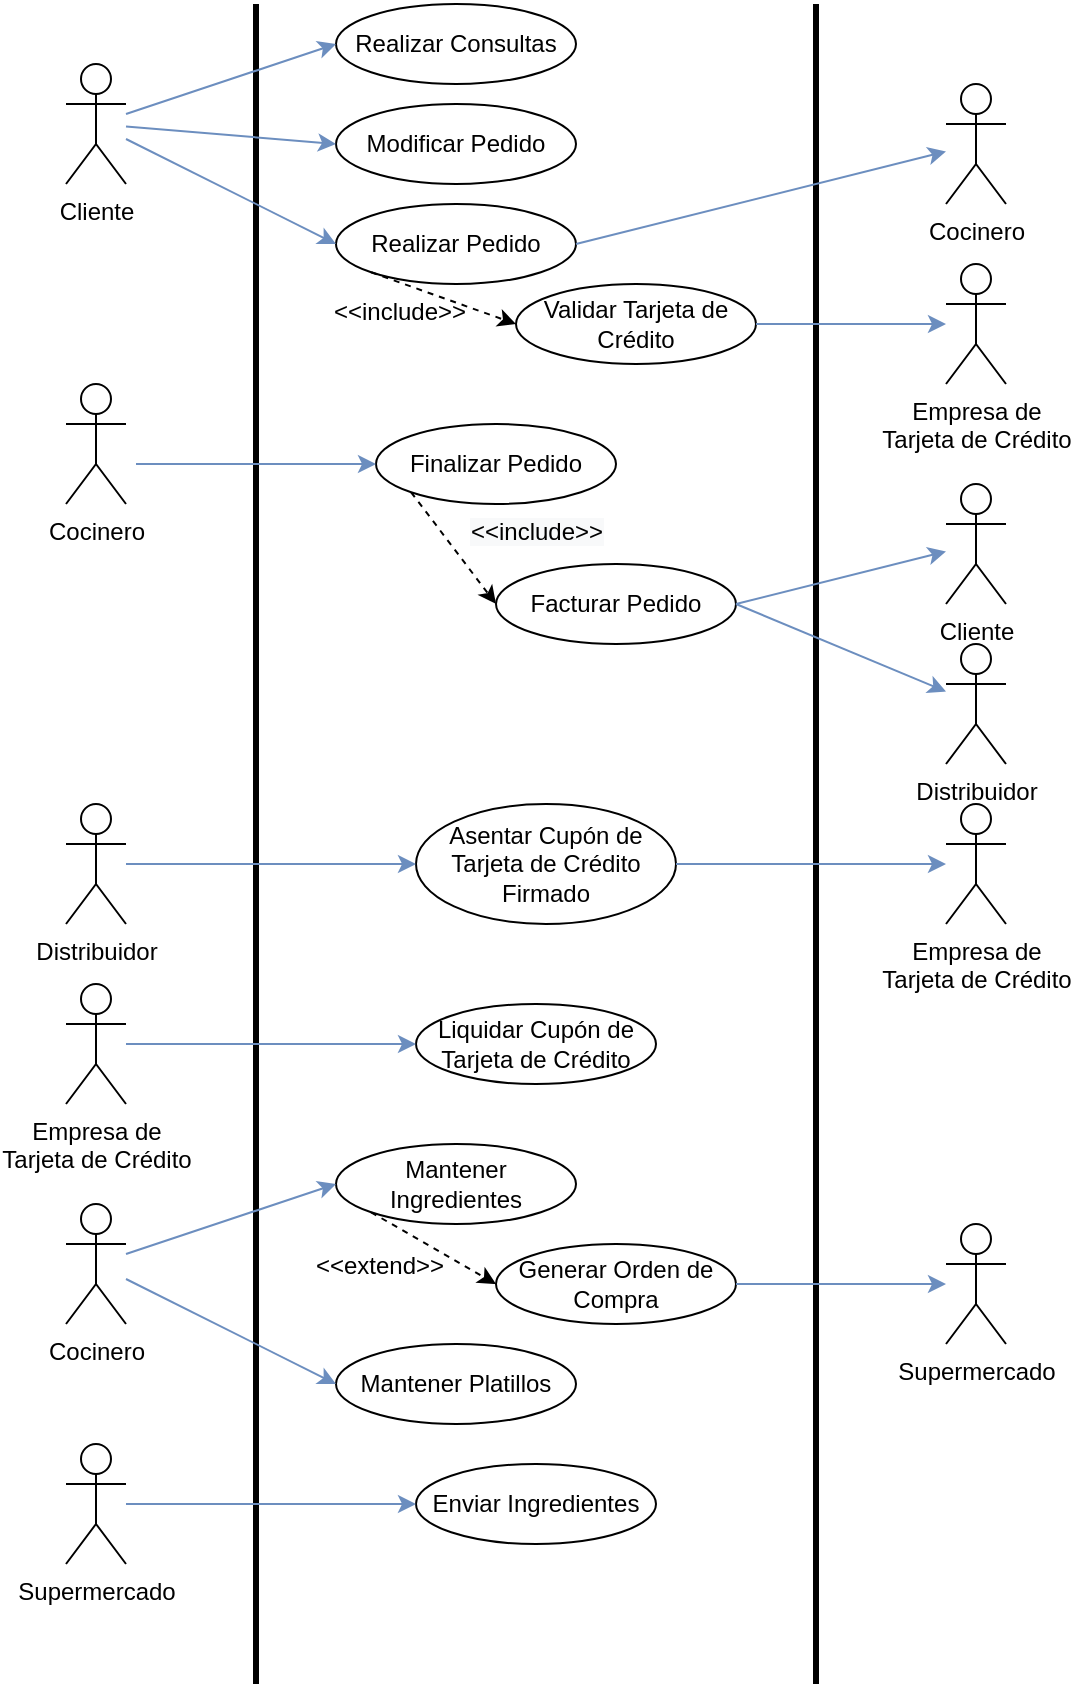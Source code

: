 <mxfile version="13.10.0" type="device"><diagram id="zngwCTSnNqY8AsrBJGvs" name="Page-1"><mxGraphModel dx="1422" dy="754" grid="1" gridSize="10" guides="1" tooltips="1" connect="1" arrows="1" fold="1" page="1" pageScale="1" pageWidth="850" pageHeight="1100" math="0" shadow="0"><root><mxCell id="0"/><mxCell id="1" parent="0"/><mxCell id="RLjeAVOQxVMwUplg_oB_-1" value="" style="endArrow=none;html=1;strokeWidth=3;" parent="1" edge="1"><mxGeometry width="50" height="50" relative="1" as="geometry"><mxPoint x="160" y="880" as="sourcePoint"/><mxPoint x="160" y="40" as="targetPoint"/></mxGeometry></mxCell><mxCell id="RLjeAVOQxVMwUplg_oB_-2" value="" style="endArrow=none;html=1;strokeWidth=3;" parent="1" edge="1"><mxGeometry width="50" height="50" relative="1" as="geometry"><mxPoint x="440" y="880" as="sourcePoint"/><mxPoint x="440" y="40" as="targetPoint"/></mxGeometry></mxCell><mxCell id="RLjeAVOQxVMwUplg_oB_-3" value="Cliente" style="shape=umlActor;verticalLabelPosition=bottom;verticalAlign=top;html=1;outlineConnect=0;" parent="1" vertex="1"><mxGeometry x="65" y="70" width="30" height="60" as="geometry"/></mxCell><mxCell id="RLjeAVOQxVMwUplg_oB_-9" value="Realizar Consultas" style="ellipse;whiteSpace=wrap;html=1;strokeWidth=1;fontSize=12;" parent="1" vertex="1"><mxGeometry x="200" y="40" width="120" height="40" as="geometry"/></mxCell><mxCell id="RLjeAVOQxVMwUplg_oB_-15" value="" style="endArrow=classic;html=1;strokeWidth=1;fontSize=14;fillColor=#dae8fc;strokeColor=#6c8ebf;entryX=0;entryY=0.5;entryDx=0;entryDy=0;" parent="1" source="RLjeAVOQxVMwUplg_oB_-3" target="RLjeAVOQxVMwUplg_oB_-9" edge="1"><mxGeometry width="50" height="50" relative="1" as="geometry"><mxPoint x="340" y="160" as="sourcePoint"/><mxPoint x="110" y="40" as="targetPoint"/></mxGeometry></mxCell><mxCell id="RLjeAVOQxVMwUplg_oB_-17" value="Realizar Pedido" style="ellipse;whiteSpace=wrap;html=1;strokeWidth=1;fontSize=12;" parent="1" vertex="1"><mxGeometry x="200" y="140" width="120" height="40" as="geometry"/></mxCell><mxCell id="RLjeAVOQxVMwUplg_oB_-18" value="" style="endArrow=classic;html=1;strokeWidth=1;fontSize=14;fillColor=#dae8fc;strokeColor=#6c8ebf;entryX=0;entryY=0.5;entryDx=0;entryDy=0;" parent="1" source="RLjeAVOQxVMwUplg_oB_-3" target="RLjeAVOQxVMwUplg_oB_-17" edge="1"><mxGeometry width="50" height="50" relative="1" as="geometry"><mxPoint x="250" y="75" as="sourcePoint"/><mxPoint x="105" y="133.906" as="targetPoint"/></mxGeometry></mxCell><mxCell id="RLjeAVOQxVMwUplg_oB_-21" value="Modificar Pedido" style="ellipse;whiteSpace=wrap;html=1;strokeWidth=1;fontSize=12;" parent="1" vertex="1"><mxGeometry x="200" y="90" width="120" height="40" as="geometry"/></mxCell><mxCell id="RLjeAVOQxVMwUplg_oB_-23" value="" style="endArrow=classic;html=1;strokeWidth=1;fontSize=14;fillColor=#dae8fc;strokeColor=#6c8ebf;entryX=0;entryY=0.5;entryDx=0;entryDy=0;" parent="1" source="RLjeAVOQxVMwUplg_oB_-3" target="RLjeAVOQxVMwUplg_oB_-21" edge="1"><mxGeometry width="50" height="50" relative="1" as="geometry"><mxPoint x="105" y="138.125" as="sourcePoint"/><mxPoint x="250" y="120" as="targetPoint"/></mxGeometry></mxCell><mxCell id="RLjeAVOQxVMwUplg_oB_-30" value="Finalizar Pedido" style="ellipse;whiteSpace=wrap;html=1;strokeWidth=1;fontSize=12;" parent="1" vertex="1"><mxGeometry x="220" y="250" width="120" height="40" as="geometry"/></mxCell><mxCell id="RLjeAVOQxVMwUplg_oB_-41" value="Facturar Pedido" style="ellipse;whiteSpace=wrap;html=1;strokeWidth=1;fontSize=12;" parent="1" vertex="1"><mxGeometry x="280" y="320" width="120" height="40" as="geometry"/></mxCell><mxCell id="Ohol6Ezlm7oFbFua5rSv-1" value="Cocinero" style="shape=umlActor;verticalLabelPosition=bottom;verticalAlign=top;html=1;outlineConnect=0;" parent="1" vertex="1"><mxGeometry x="505" y="80" width="30" height="60" as="geometry"/></mxCell><mxCell id="3UGgzvrrk4JC5cEBjmV9-1" value="Validar Tarjeta de Crédito" style="ellipse;whiteSpace=wrap;html=1;strokeWidth=1;fontSize=12;" parent="1" vertex="1"><mxGeometry x="290" y="180" width="120" height="40" as="geometry"/></mxCell><mxCell id="3UGgzvrrk4JC5cEBjmV9-2" value="Empresa de&lt;br&gt;Tarjeta de Crédito" style="shape=umlActor;verticalLabelPosition=bottom;verticalAlign=top;html=1;outlineConnect=0;" parent="1" vertex="1"><mxGeometry x="505" y="170" width="30" height="60" as="geometry"/></mxCell><mxCell id="3UGgzvrrk4JC5cEBjmV9-4" value="" style="endArrow=classic;html=1;exitX=0;exitY=1;exitDx=0;exitDy=0;entryX=0;entryY=0.5;entryDx=0;entryDy=0;dashed=1;" parent="1" source="RLjeAVOQxVMwUplg_oB_-17" target="3UGgzvrrk4JC5cEBjmV9-1" edge="1"><mxGeometry width="50" height="50" relative="1" as="geometry"><mxPoint x="217.574" y="204.142" as="sourcePoint"/><mxPoint x="290" y="260" as="targetPoint"/></mxGeometry></mxCell><mxCell id="3UGgzvrrk4JC5cEBjmV9-6" value="&amp;lt;&amp;lt;include&amp;gt;&amp;gt;" style="text;html=1;strokeColor=none;fillColor=none;align=center;verticalAlign=middle;whiteSpace=wrap;rounded=0;" parent="1" vertex="1"><mxGeometry x="212" y="184" width="40" height="20" as="geometry"/></mxCell><mxCell id="3UGgzvrrk4JC5cEBjmV9-7" value="" style="endArrow=classic;html=1;strokeWidth=1;fontSize=14;fillColor=#dae8fc;strokeColor=#6c8ebf;" parent="1" source="3UGgzvrrk4JC5cEBjmV9-1" target="3UGgzvrrk4JC5cEBjmV9-2" edge="1"><mxGeometry width="50" height="50" relative="1" as="geometry"><mxPoint x="105" y="147.5" as="sourcePoint"/><mxPoint x="210" y="200" as="targetPoint"/></mxGeometry></mxCell><mxCell id="3UGgzvrrk4JC5cEBjmV9-8" value="" style="endArrow=classic;html=1;strokeWidth=1;fontSize=14;fillColor=#dae8fc;strokeColor=#6c8ebf;exitX=1;exitY=0.5;exitDx=0;exitDy=0;" parent="1" source="RLjeAVOQxVMwUplg_oB_-17" target="Ohol6Ezlm7oFbFua5rSv-1" edge="1"><mxGeometry width="50" height="50" relative="1" as="geometry"><mxPoint x="340" y="120.0" as="sourcePoint"/><mxPoint x="515" y="129.167" as="targetPoint"/></mxGeometry></mxCell><mxCell id="3UGgzvrrk4JC5cEBjmV9-13" value="Distribuidor" style="shape=umlActor;verticalLabelPosition=bottom;verticalAlign=top;html=1;outlineConnect=0;" parent="1" vertex="1"><mxGeometry x="505" y="360" width="30" height="60" as="geometry"/></mxCell><mxCell id="3UGgzvrrk4JC5cEBjmV9-15" value="" style="endArrow=classic;html=1;strokeWidth=1;fontSize=14;fillColor=#dae8fc;strokeColor=#6c8ebf;exitX=1;exitY=0.5;exitDx=0;exitDy=0;" parent="1" source="RLjeAVOQxVMwUplg_oB_-41" target="3UGgzvrrk4JC5cEBjmV9-13" edge="1"><mxGeometry width="50" height="50" relative="1" as="geometry"><mxPoint x="410" y="320" as="sourcePoint"/><mxPoint x="505" y="390" as="targetPoint"/></mxGeometry></mxCell><mxCell id="3UGgzvrrk4JC5cEBjmV9-29" value="" style="endArrow=classic;html=1;dashed=1;entryX=0;entryY=0.5;entryDx=0;entryDy=0;exitX=0;exitY=1;exitDx=0;exitDy=0;" parent="1" source="RLjeAVOQxVMwUplg_oB_-30" target="RLjeAVOQxVMwUplg_oB_-41" edge="1"><mxGeometry width="50" height="50" relative="1" as="geometry"><mxPoint x="220" y="330" as="sourcePoint"/><mxPoint x="290" y="340" as="targetPoint"/></mxGeometry></mxCell><mxCell id="VlUoWl-ceK9KJ2VYq_hY-26" value="&lt;span style=&quot;font-size: 12px ; background-color: rgb(248 , 249 , 250)&quot;&gt;&amp;lt;&amp;lt;include&amp;gt;&amp;gt;&lt;/span&gt;" style="edgeLabel;html=1;align=center;verticalAlign=middle;resizable=0;points=[];" parent="3UGgzvrrk4JC5cEBjmV9-29" vertex="1" connectable="0"><mxGeometry x="0.306" relative="1" as="geometry"><mxPoint x="34.79" y="-17.04" as="offset"/></mxGeometry></mxCell><mxCell id="VlUoWl-ceK9KJ2VYq_hY-1" value="Supermercado" style="shape=umlActor;verticalLabelPosition=bottom;verticalAlign=top;html=1;outlineConnect=0;" parent="1" vertex="1"><mxGeometry x="505" y="650" width="30" height="60" as="geometry"/></mxCell><mxCell id="VlUoWl-ceK9KJ2VYq_hY-2" value="Cocinero" style="shape=umlActor;verticalLabelPosition=bottom;verticalAlign=top;html=1;outlineConnect=0;" parent="1" vertex="1"><mxGeometry x="65" y="640" width="30" height="60" as="geometry"/></mxCell><mxCell id="VlUoWl-ceK9KJ2VYq_hY-3" value="Mantener Platillos" style="ellipse;whiteSpace=wrap;html=1;strokeWidth=1;fontSize=12;" parent="1" vertex="1"><mxGeometry x="200" y="710" width="120" height="40" as="geometry"/></mxCell><mxCell id="VlUoWl-ceK9KJ2VYq_hY-4" value="" style="endArrow=classic;html=1;strokeWidth=1;fontSize=14;fillColor=#dae8fc;strokeColor=#6c8ebf;entryX=0;entryY=0.5;entryDx=0;entryDy=0;" parent="1" source="VlUoWl-ceK9KJ2VYq_hY-2" target="VlUoWl-ceK9KJ2VYq_hY-3" edge="1"><mxGeometry width="50" height="50" relative="1" as="geometry"><mxPoint x="105" y="457.5" as="sourcePoint"/><mxPoint x="250" y="530" as="targetPoint"/></mxGeometry></mxCell><mxCell id="VlUoWl-ceK9KJ2VYq_hY-5" value="Mantener Ingredientes" style="ellipse;whiteSpace=wrap;html=1;strokeWidth=1;fontSize=12;" parent="1" vertex="1"><mxGeometry x="200" y="610" width="120" height="40" as="geometry"/></mxCell><mxCell id="VlUoWl-ceK9KJ2VYq_hY-6" value="" style="endArrow=classic;html=1;strokeWidth=1;fontSize=14;fillColor=#dae8fc;strokeColor=#6c8ebf;entryX=0;entryY=0.5;entryDx=0;entryDy=0;" parent="1" source="VlUoWl-ceK9KJ2VYq_hY-2" target="VlUoWl-ceK9KJ2VYq_hY-5" edge="1"><mxGeometry width="50" height="50" relative="1" as="geometry"><mxPoint x="105" y="637.5" as="sourcePoint"/><mxPoint x="250" y="710" as="targetPoint"/></mxGeometry></mxCell><mxCell id="VlUoWl-ceK9KJ2VYq_hY-7" value="Generar Orden de Compra" style="ellipse;whiteSpace=wrap;html=1;strokeWidth=1;fontSize=12;" parent="1" vertex="1"><mxGeometry x="280" y="660" width="120" height="40" as="geometry"/></mxCell><mxCell id="VlUoWl-ceK9KJ2VYq_hY-8" value="" style="endArrow=classic;html=1;strokeWidth=1;fontSize=14;fillColor=#dae8fc;strokeColor=#6c8ebf;exitX=1;exitY=0.5;exitDx=0;exitDy=0;" parent="1" source="VlUoWl-ceK9KJ2VYq_hY-7" target="VlUoWl-ceK9KJ2VYq_hY-1" edge="1"><mxGeometry width="50" height="50" relative="1" as="geometry"><mxPoint x="145" y="547.5" as="sourcePoint"/><mxPoint x="290" y="620" as="targetPoint"/></mxGeometry></mxCell><mxCell id="VlUoWl-ceK9KJ2VYq_hY-9" value="Distribuidor" style="shape=umlActor;verticalLabelPosition=bottom;verticalAlign=top;html=1;outlineConnect=0;" parent="1" vertex="1"><mxGeometry x="65" y="440" width="30" height="60" as="geometry"/></mxCell><mxCell id="VlUoWl-ceK9KJ2VYq_hY-10" value="Asentar Cupón de Tarjeta de Crédito Firmado" style="ellipse;whiteSpace=wrap;html=1;strokeWidth=1;fontSize=12;" parent="1" vertex="1"><mxGeometry x="240" y="440" width="130" height="60" as="geometry"/></mxCell><mxCell id="VlUoWl-ceK9KJ2VYq_hY-11" value="" style="endArrow=classic;html=1;strokeWidth=1;fontSize=14;fillColor=#dae8fc;strokeColor=#6c8ebf;entryX=0;entryY=0.5;entryDx=0;entryDy=0;" parent="1" source="VlUoWl-ceK9KJ2VYq_hY-9" target="VlUoWl-ceK9KJ2VYq_hY-10" edge="1"><mxGeometry width="50" height="50" relative="1" as="geometry"><mxPoint x="250" y="410.0" as="sourcePoint"/><mxPoint x="105" y="391.875" as="targetPoint"/></mxGeometry></mxCell><mxCell id="VlUoWl-ceK9KJ2VYq_hY-12" value="Empresa de&lt;br&gt;Tarjeta de Crédito" style="shape=umlActor;verticalLabelPosition=bottom;verticalAlign=top;html=1;outlineConnect=0;" parent="1" vertex="1"><mxGeometry x="505" y="440" width="30" height="60" as="geometry"/></mxCell><mxCell id="VlUoWl-ceK9KJ2VYq_hY-13" value="Liquidar Cupón de Tarjeta de Crédito" style="ellipse;whiteSpace=wrap;html=1;strokeWidth=1;fontSize=12;" parent="1" vertex="1"><mxGeometry x="240" y="540" width="120" height="40" as="geometry"/></mxCell><mxCell id="VlUoWl-ceK9KJ2VYq_hY-14" value="" style="endArrow=classic;html=1;strokeWidth=1;fontSize=14;fillColor=#dae8fc;strokeColor=#6c8ebf;" parent="1" source="VlUoWl-ceK9KJ2VYq_hY-10" target="VlUoWl-ceK9KJ2VYq_hY-12" edge="1"><mxGeometry width="50" height="50" relative="1" as="geometry"><mxPoint x="105" y="387.5" as="sourcePoint"/><mxPoint x="250" y="460" as="targetPoint"/></mxGeometry></mxCell><mxCell id="VlUoWl-ceK9KJ2VYq_hY-15" value="Empresa de&lt;br&gt;Tarjeta de Crédito" style="shape=umlActor;verticalLabelPosition=bottom;verticalAlign=top;html=1;outlineConnect=0;" parent="1" vertex="1"><mxGeometry x="65" y="530" width="30" height="60" as="geometry"/></mxCell><mxCell id="VlUoWl-ceK9KJ2VYq_hY-16" value="" style="endArrow=classic;html=1;strokeWidth=1;fontSize=14;fillColor=#dae8fc;strokeColor=#6c8ebf;entryX=0;entryY=0.5;entryDx=0;entryDy=0;" parent="1" source="VlUoWl-ceK9KJ2VYq_hY-15" target="VlUoWl-ceK9KJ2VYq_hY-13" edge="1"><mxGeometry width="50" height="50" relative="1" as="geometry"><mxPoint x="110" y="560" as="sourcePoint"/><mxPoint x="292.5" y="620" as="targetPoint"/></mxGeometry></mxCell><mxCell id="VlUoWl-ceK9KJ2VYq_hY-17" value="" style="endArrow=classic;html=1;entryX=0;entryY=0.5;entryDx=0;entryDy=0;dashed=1;exitX=0;exitY=1;exitDx=0;exitDy=0;" parent="1" source="VlUoWl-ceK9KJ2VYq_hY-5" target="VlUoWl-ceK9KJ2VYq_hY-7" edge="1"><mxGeometry width="50" height="50" relative="1" as="geometry"><mxPoint x="247.574" y="670.002" as="sourcePoint"/><mxPoint x="310" y="805.86" as="targetPoint"/></mxGeometry></mxCell><mxCell id="VlUoWl-ceK9KJ2VYq_hY-18" value="&amp;lt;&amp;lt;extend&amp;gt;&amp;gt;" style="text;html=1;strokeColor=none;fillColor=none;align=center;verticalAlign=middle;whiteSpace=wrap;rounded=0;" parent="1" vertex="1"><mxGeometry x="202" y="661" width="40" height="20" as="geometry"/></mxCell><mxCell id="VlUoWl-ceK9KJ2VYq_hY-19" value="Supermercado" style="shape=umlActor;verticalLabelPosition=bottom;verticalAlign=top;html=1;outlineConnect=0;" parent="1" vertex="1"><mxGeometry x="65" y="760" width="30" height="60" as="geometry"/></mxCell><mxCell id="VlUoWl-ceK9KJ2VYq_hY-20" value="Enviar Ingredientes" style="ellipse;whiteSpace=wrap;html=1;strokeWidth=1;fontSize=12;" parent="1" vertex="1"><mxGeometry x="240" y="770" width="120" height="40" as="geometry"/></mxCell><mxCell id="VlUoWl-ceK9KJ2VYq_hY-21" value="" style="endArrow=classic;html=1;strokeWidth=1;fontSize=14;fillColor=#dae8fc;strokeColor=#6c8ebf;entryX=0;entryY=0.5;entryDx=0;entryDy=0;" parent="1" source="VlUoWl-ceK9KJ2VYq_hY-19" target="VlUoWl-ceK9KJ2VYq_hY-20" edge="1"><mxGeometry width="50" height="50" relative="1" as="geometry"><mxPoint x="80" y="810" as="sourcePoint"/><mxPoint x="292.5" y="870" as="targetPoint"/></mxGeometry></mxCell><mxCell id="VlUoWl-ceK9KJ2VYq_hY-28" value="Cocinero" style="shape=umlActor;verticalLabelPosition=bottom;verticalAlign=top;html=1;outlineConnect=0;" parent="1" vertex="1"><mxGeometry x="65" y="230" width="30" height="60" as="geometry"/></mxCell><mxCell id="VlUoWl-ceK9KJ2VYq_hY-29" value="" style="endArrow=classic;html=1;strokeWidth=1;fontSize=14;fillColor=#dae8fc;strokeColor=#6c8ebf;entryX=0;entryY=0.5;entryDx=0;entryDy=0;" parent="1" target="RLjeAVOQxVMwUplg_oB_-30" edge="1"><mxGeometry width="50" height="50" relative="1" as="geometry"><mxPoint x="100" y="270" as="sourcePoint"/><mxPoint x="215" y="312.5" as="targetPoint"/></mxGeometry></mxCell><mxCell id="VlUoWl-ceK9KJ2VYq_hY-30" value="Cliente" style="shape=umlActor;verticalLabelPosition=bottom;verticalAlign=top;html=1;outlineConnect=0;" parent="1" vertex="1"><mxGeometry x="505" y="280" width="30" height="60" as="geometry"/></mxCell><mxCell id="VlUoWl-ceK9KJ2VYq_hY-31" value="" style="endArrow=classic;html=1;strokeWidth=1;fontSize=14;fillColor=#dae8fc;strokeColor=#6c8ebf;exitX=1;exitY=0.5;exitDx=0;exitDy=0;" parent="1" source="RLjeAVOQxVMwUplg_oB_-41" target="VlUoWl-ceK9KJ2VYq_hY-30" edge="1"><mxGeometry width="50" height="50" relative="1" as="geometry"><mxPoint x="410" y="350.0" as="sourcePoint"/><mxPoint x="510" y="320" as="targetPoint"/></mxGeometry></mxCell></root></mxGraphModel></diagram></mxfile>